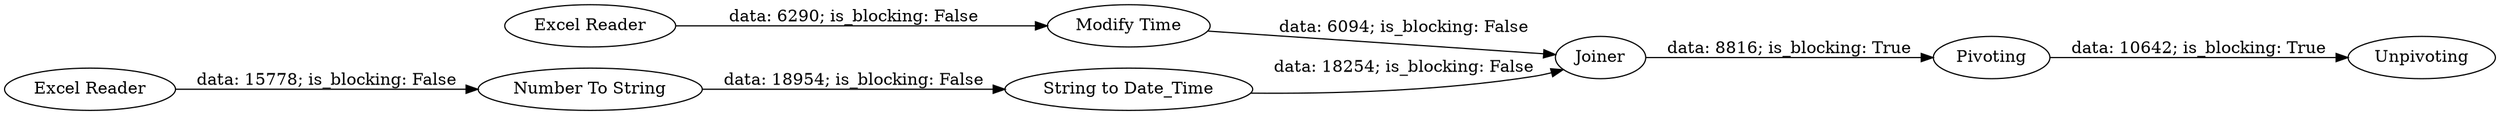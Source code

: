 digraph {
	"-5799851991556554295_4" [label="Number To String"]
	"-5799851991556554295_1" [label="Excel Reader"]
	"-5799851991556554295_8" [label=Unpivoting]
	"-5799851991556554295_5" [label="String to Date_Time"]
	"-5799851991556554295_2" [label="Excel Reader"]
	"-5799851991556554295_3" [label="Modify Time"]
	"-5799851991556554295_6" [label=Joiner]
	"-5799851991556554295_7" [label=Pivoting]
	"-5799851991556554295_3" -> "-5799851991556554295_6" [label="data: 6094; is_blocking: False"]
	"-5799851991556554295_6" -> "-5799851991556554295_7" [label="data: 8816; is_blocking: True"]
	"-5799851991556554295_2" -> "-5799851991556554295_4" [label="data: 15778; is_blocking: False"]
	"-5799851991556554295_5" -> "-5799851991556554295_6" [label="data: 18254; is_blocking: False"]
	"-5799851991556554295_1" -> "-5799851991556554295_3" [label="data: 6290; is_blocking: False"]
	"-5799851991556554295_7" -> "-5799851991556554295_8" [label="data: 10642; is_blocking: True"]
	"-5799851991556554295_4" -> "-5799851991556554295_5" [label="data: 18954; is_blocking: False"]
	rankdir=LR
}
